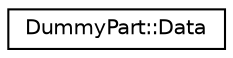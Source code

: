digraph "Graphical Class Hierarchy"
{
  edge [fontname="Helvetica",fontsize="10",labelfontname="Helvetica",labelfontsize="10"];
  node [fontname="Helvetica",fontsize="10",shape=record];
  rankdir="LR";
  Node0 [label="DummyPart::Data",height=0.2,width=0.4,color="black", fillcolor="white", style="filled",URL="$structDummyPart_1_1Data.html",tooltip="The Data struct. "];
}
